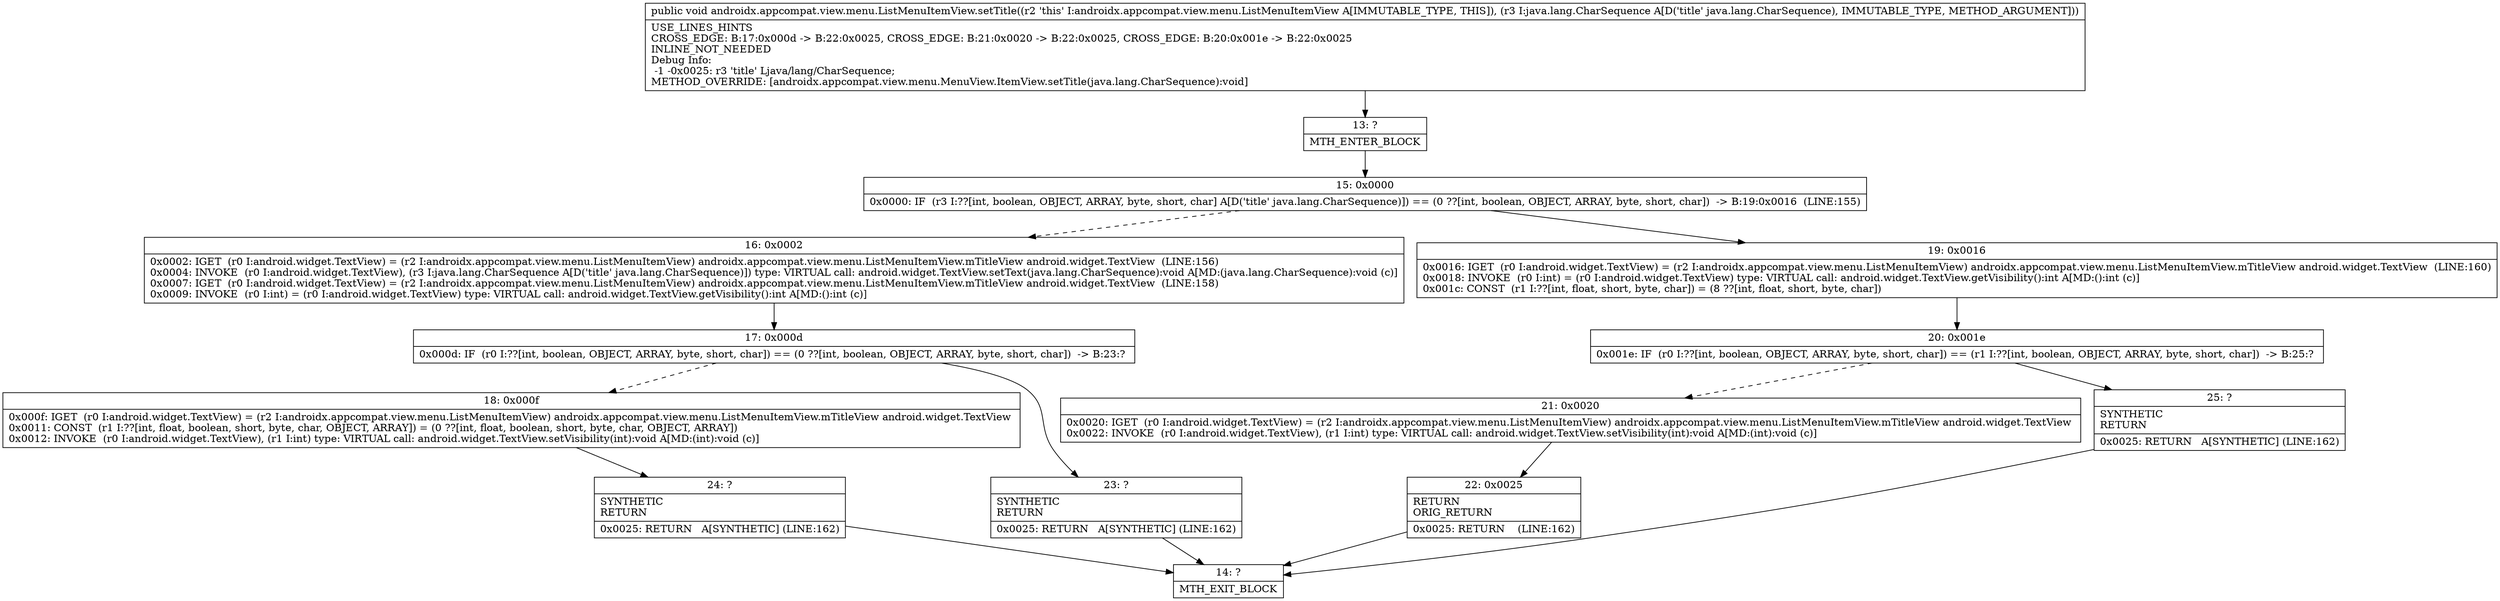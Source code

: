 digraph "CFG forandroidx.appcompat.view.menu.ListMenuItemView.setTitle(Ljava\/lang\/CharSequence;)V" {
Node_13 [shape=record,label="{13\:\ ?|MTH_ENTER_BLOCK\l}"];
Node_15 [shape=record,label="{15\:\ 0x0000|0x0000: IF  (r3 I:??[int, boolean, OBJECT, ARRAY, byte, short, char] A[D('title' java.lang.CharSequence)]) == (0 ??[int, boolean, OBJECT, ARRAY, byte, short, char])  \-\> B:19:0x0016  (LINE:155)\l}"];
Node_16 [shape=record,label="{16\:\ 0x0002|0x0002: IGET  (r0 I:android.widget.TextView) = (r2 I:androidx.appcompat.view.menu.ListMenuItemView) androidx.appcompat.view.menu.ListMenuItemView.mTitleView android.widget.TextView  (LINE:156)\l0x0004: INVOKE  (r0 I:android.widget.TextView), (r3 I:java.lang.CharSequence A[D('title' java.lang.CharSequence)]) type: VIRTUAL call: android.widget.TextView.setText(java.lang.CharSequence):void A[MD:(java.lang.CharSequence):void (c)]\l0x0007: IGET  (r0 I:android.widget.TextView) = (r2 I:androidx.appcompat.view.menu.ListMenuItemView) androidx.appcompat.view.menu.ListMenuItemView.mTitleView android.widget.TextView  (LINE:158)\l0x0009: INVOKE  (r0 I:int) = (r0 I:android.widget.TextView) type: VIRTUAL call: android.widget.TextView.getVisibility():int A[MD:():int (c)]\l}"];
Node_17 [shape=record,label="{17\:\ 0x000d|0x000d: IF  (r0 I:??[int, boolean, OBJECT, ARRAY, byte, short, char]) == (0 ??[int, boolean, OBJECT, ARRAY, byte, short, char])  \-\> B:23:? \l}"];
Node_18 [shape=record,label="{18\:\ 0x000f|0x000f: IGET  (r0 I:android.widget.TextView) = (r2 I:androidx.appcompat.view.menu.ListMenuItemView) androidx.appcompat.view.menu.ListMenuItemView.mTitleView android.widget.TextView \l0x0011: CONST  (r1 I:??[int, float, boolean, short, byte, char, OBJECT, ARRAY]) = (0 ??[int, float, boolean, short, byte, char, OBJECT, ARRAY]) \l0x0012: INVOKE  (r0 I:android.widget.TextView), (r1 I:int) type: VIRTUAL call: android.widget.TextView.setVisibility(int):void A[MD:(int):void (c)]\l}"];
Node_24 [shape=record,label="{24\:\ ?|SYNTHETIC\lRETURN\l|0x0025: RETURN   A[SYNTHETIC] (LINE:162)\l}"];
Node_14 [shape=record,label="{14\:\ ?|MTH_EXIT_BLOCK\l}"];
Node_23 [shape=record,label="{23\:\ ?|SYNTHETIC\lRETURN\l|0x0025: RETURN   A[SYNTHETIC] (LINE:162)\l}"];
Node_19 [shape=record,label="{19\:\ 0x0016|0x0016: IGET  (r0 I:android.widget.TextView) = (r2 I:androidx.appcompat.view.menu.ListMenuItemView) androidx.appcompat.view.menu.ListMenuItemView.mTitleView android.widget.TextView  (LINE:160)\l0x0018: INVOKE  (r0 I:int) = (r0 I:android.widget.TextView) type: VIRTUAL call: android.widget.TextView.getVisibility():int A[MD:():int (c)]\l0x001c: CONST  (r1 I:??[int, float, short, byte, char]) = (8 ??[int, float, short, byte, char]) \l}"];
Node_20 [shape=record,label="{20\:\ 0x001e|0x001e: IF  (r0 I:??[int, boolean, OBJECT, ARRAY, byte, short, char]) == (r1 I:??[int, boolean, OBJECT, ARRAY, byte, short, char])  \-\> B:25:? \l}"];
Node_21 [shape=record,label="{21\:\ 0x0020|0x0020: IGET  (r0 I:android.widget.TextView) = (r2 I:androidx.appcompat.view.menu.ListMenuItemView) androidx.appcompat.view.menu.ListMenuItemView.mTitleView android.widget.TextView \l0x0022: INVOKE  (r0 I:android.widget.TextView), (r1 I:int) type: VIRTUAL call: android.widget.TextView.setVisibility(int):void A[MD:(int):void (c)]\l}"];
Node_22 [shape=record,label="{22\:\ 0x0025|RETURN\lORIG_RETURN\l|0x0025: RETURN    (LINE:162)\l}"];
Node_25 [shape=record,label="{25\:\ ?|SYNTHETIC\lRETURN\l|0x0025: RETURN   A[SYNTHETIC] (LINE:162)\l}"];
MethodNode[shape=record,label="{public void androidx.appcompat.view.menu.ListMenuItemView.setTitle((r2 'this' I:androidx.appcompat.view.menu.ListMenuItemView A[IMMUTABLE_TYPE, THIS]), (r3 I:java.lang.CharSequence A[D('title' java.lang.CharSequence), IMMUTABLE_TYPE, METHOD_ARGUMENT]))  | USE_LINES_HINTS\lCROSS_EDGE: B:17:0x000d \-\> B:22:0x0025, CROSS_EDGE: B:21:0x0020 \-\> B:22:0x0025, CROSS_EDGE: B:20:0x001e \-\> B:22:0x0025\lINLINE_NOT_NEEDED\lDebug Info:\l  \-1 \-0x0025: r3 'title' Ljava\/lang\/CharSequence;\lMETHOD_OVERRIDE: [androidx.appcompat.view.menu.MenuView.ItemView.setTitle(java.lang.CharSequence):void]\l}"];
MethodNode -> Node_13;Node_13 -> Node_15;
Node_15 -> Node_16[style=dashed];
Node_15 -> Node_19;
Node_16 -> Node_17;
Node_17 -> Node_18[style=dashed];
Node_17 -> Node_23;
Node_18 -> Node_24;
Node_24 -> Node_14;
Node_23 -> Node_14;
Node_19 -> Node_20;
Node_20 -> Node_21[style=dashed];
Node_20 -> Node_25;
Node_21 -> Node_22;
Node_22 -> Node_14;
Node_25 -> Node_14;
}

